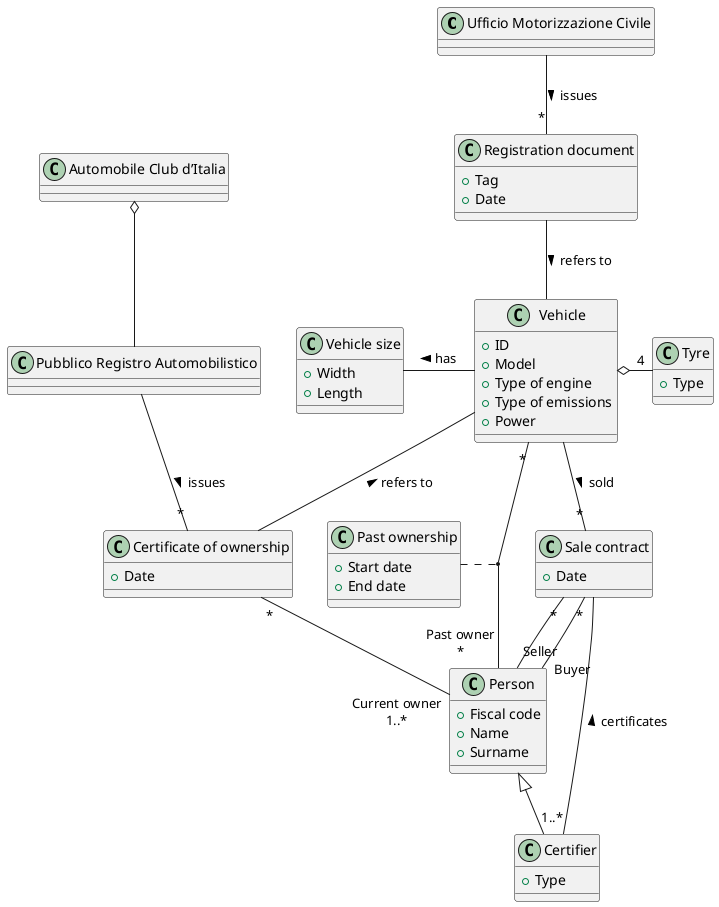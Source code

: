 @startuml

' Vehicles that can circulate
class "Ufficio Motorizzazione Civile" as UMC
class "Registration document" as RegistrationDocument
class Vehicle
class "Vehicle size" as VehicleSize
class Tyre

UMC -- "*" RegistrationDocument : issues >
RegistrationDocument -- Vehicle : refers to >
VehicleSize - Vehicle : has <
Vehicle o- "4" Tyre

' Ownership of vehicles
class "Automobile Club d’Italia" as ACI
class "Pubblico Registro Automobilistico" as PRA
class Person
class "Certificate of ownership" as CertificateOfOwnership
class "Past ownership" as PastOwnership

ACI o-- PRA
PRA -- "*" CertificateOfOwnership : issues >
Vehicle -- CertificateOfOwnership : refers to <
CertificateOfOwnership "*" -- "Current owner\n1..*" Person
Vehicle "*" -- "Past owner\n*" Person
PastOwnership .. (Vehicle, Person)

' Transfer of ownership
class "Sale contract" as SaleContract
class Certifier
Person <|-- Certifier
Vehicle -- "*" SaleContract : sold >
SaleContract -- "1..*" Certifier : certificates <
SaleContract "*" -- "Seller" Person
SaleContract "*" -- "Buyer" Person
                                                              
' Attributes
RegistrationDocument : +Tag
RegistrationDocument : +Date
Vehicle : +ID
Vehicle : +Model
Vehicle : +Type of engine
Vehicle : +Type of emissions
Vehicle : +Power
VehicleSize : +Width
VehicleSize : +Length
Tyre : +Type
  
CertificateOfOwnership : +Date
PastOwnership : +Start date
PastOwnership : +End date
Person : +Fiscal code
Person : +Name
Person : +Surname

SaleContract : +Date
Certifier : +Type

@enduml
